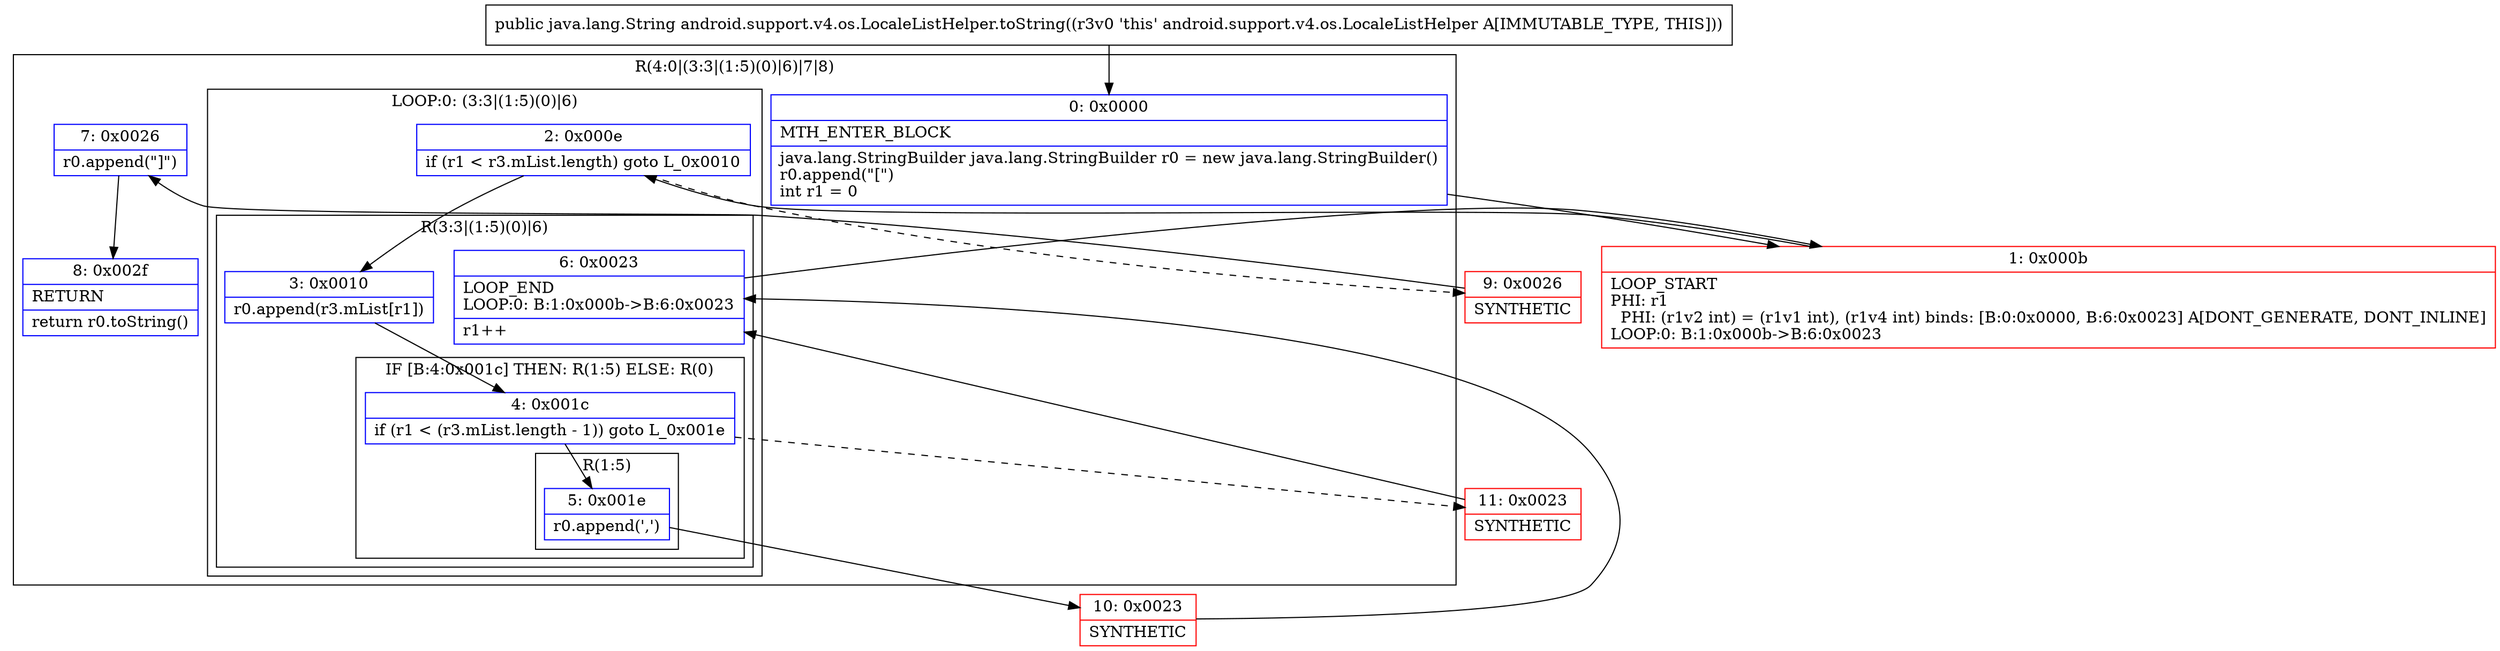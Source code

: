 digraph "CFG forandroid.support.v4.os.LocaleListHelper.toString()Ljava\/lang\/String;" {
subgraph cluster_Region_199827626 {
label = "R(4:0|(3:3|(1:5)(0)|6)|7|8)";
node [shape=record,color=blue];
Node_0 [shape=record,label="{0\:\ 0x0000|MTH_ENTER_BLOCK\l|java.lang.StringBuilder java.lang.StringBuilder r0 = new java.lang.StringBuilder()\lr0.append(\"[\")\lint r1 = 0\l}"];
subgraph cluster_LoopRegion_831410345 {
label = "LOOP:0: (3:3|(1:5)(0)|6)";
node [shape=record,color=blue];
Node_2 [shape=record,label="{2\:\ 0x000e|if (r1 \< r3.mList.length) goto L_0x0010\l}"];
subgraph cluster_Region_752491881 {
label = "R(3:3|(1:5)(0)|6)";
node [shape=record,color=blue];
Node_3 [shape=record,label="{3\:\ 0x0010|r0.append(r3.mList[r1])\l}"];
subgraph cluster_IfRegion_1939921474 {
label = "IF [B:4:0x001c] THEN: R(1:5) ELSE: R(0)";
node [shape=record,color=blue];
Node_4 [shape=record,label="{4\:\ 0x001c|if (r1 \< (r3.mList.length \- 1)) goto L_0x001e\l}"];
subgraph cluster_Region_2107300288 {
label = "R(1:5)";
node [shape=record,color=blue];
Node_5 [shape=record,label="{5\:\ 0x001e|r0.append(',')\l}"];
}
subgraph cluster_Region_120551375 {
label = "R(0)";
node [shape=record,color=blue];
}
}
Node_6 [shape=record,label="{6\:\ 0x0023|LOOP_END\lLOOP:0: B:1:0x000b\-\>B:6:0x0023\l|r1++\l}"];
}
}
Node_7 [shape=record,label="{7\:\ 0x0026|r0.append(\"]\")\l}"];
Node_8 [shape=record,label="{8\:\ 0x002f|RETURN\l|return r0.toString()\l}"];
}
Node_1 [shape=record,color=red,label="{1\:\ 0x000b|LOOP_START\lPHI: r1 \l  PHI: (r1v2 int) = (r1v1 int), (r1v4 int) binds: [B:0:0x0000, B:6:0x0023] A[DONT_GENERATE, DONT_INLINE]\lLOOP:0: B:1:0x000b\-\>B:6:0x0023\l}"];
Node_9 [shape=record,color=red,label="{9\:\ 0x0026|SYNTHETIC\l}"];
Node_10 [shape=record,color=red,label="{10\:\ 0x0023|SYNTHETIC\l}"];
Node_11 [shape=record,color=red,label="{11\:\ 0x0023|SYNTHETIC\l}"];
MethodNode[shape=record,label="{public java.lang.String android.support.v4.os.LocaleListHelper.toString((r3v0 'this' android.support.v4.os.LocaleListHelper A[IMMUTABLE_TYPE, THIS])) }"];
MethodNode -> Node_0;
Node_0 -> Node_1;
Node_2 -> Node_3;
Node_2 -> Node_9[style=dashed];
Node_3 -> Node_4;
Node_4 -> Node_5;
Node_4 -> Node_11[style=dashed];
Node_5 -> Node_10;
Node_6 -> Node_1;
Node_7 -> Node_8;
Node_1 -> Node_2;
Node_9 -> Node_7;
Node_10 -> Node_6;
Node_11 -> Node_6;
}

